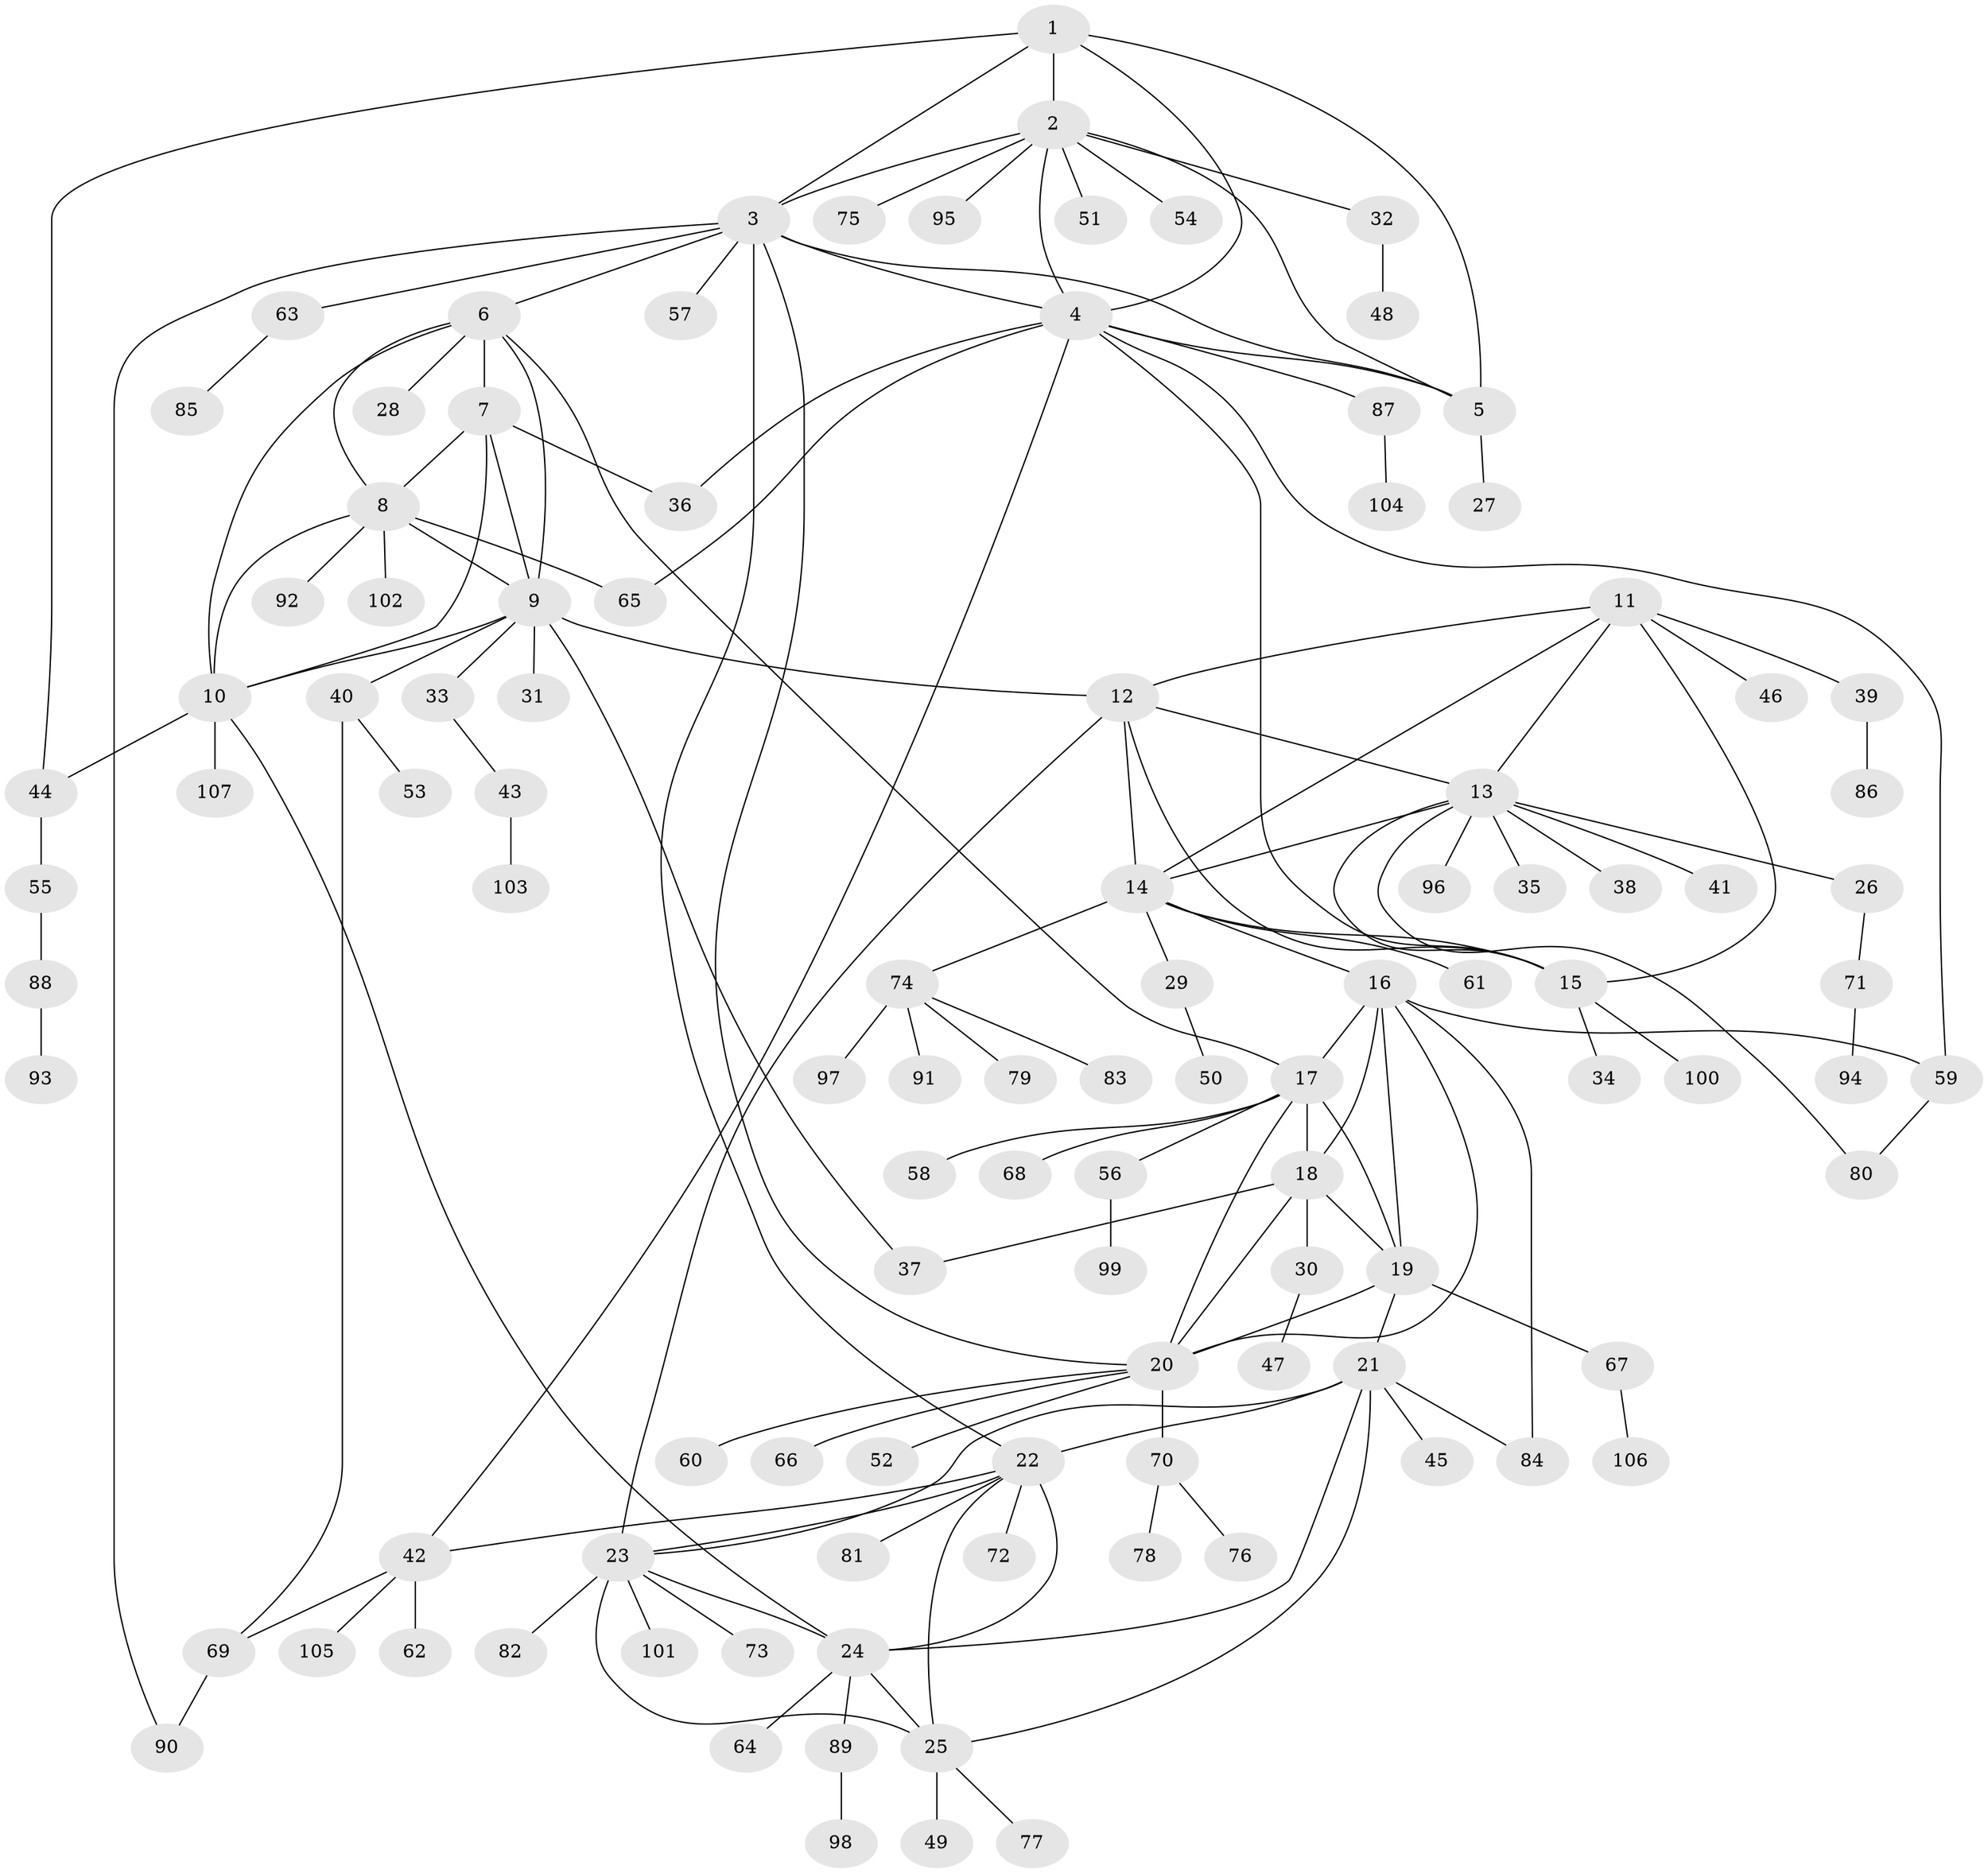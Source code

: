 // coarse degree distribution, {6: 0.05063291139240506, 8: 0.0759493670886076, 10: 0.0379746835443038, 4: 0.0379746835443038, 3: 0.02531645569620253, 12: 0.012658227848101266, 7: 0.012658227848101266, 5: 0.012658227848101266, 9: 0.012658227848101266, 2: 0.1518987341772152, 1: 0.569620253164557}
// Generated by graph-tools (version 1.1) at 2025/42/03/06/25 10:42:10]
// undirected, 107 vertices, 152 edges
graph export_dot {
graph [start="1"]
  node [color=gray90,style=filled];
  1;
  2;
  3;
  4;
  5;
  6;
  7;
  8;
  9;
  10;
  11;
  12;
  13;
  14;
  15;
  16;
  17;
  18;
  19;
  20;
  21;
  22;
  23;
  24;
  25;
  26;
  27;
  28;
  29;
  30;
  31;
  32;
  33;
  34;
  35;
  36;
  37;
  38;
  39;
  40;
  41;
  42;
  43;
  44;
  45;
  46;
  47;
  48;
  49;
  50;
  51;
  52;
  53;
  54;
  55;
  56;
  57;
  58;
  59;
  60;
  61;
  62;
  63;
  64;
  65;
  66;
  67;
  68;
  69;
  70;
  71;
  72;
  73;
  74;
  75;
  76;
  77;
  78;
  79;
  80;
  81;
  82;
  83;
  84;
  85;
  86;
  87;
  88;
  89;
  90;
  91;
  92;
  93;
  94;
  95;
  96;
  97;
  98;
  99;
  100;
  101;
  102;
  103;
  104;
  105;
  106;
  107;
  1 -- 2;
  1 -- 3;
  1 -- 4;
  1 -- 5;
  1 -- 44;
  2 -- 3;
  2 -- 4;
  2 -- 5;
  2 -- 32;
  2 -- 51;
  2 -- 54;
  2 -- 75;
  2 -- 95;
  3 -- 4;
  3 -- 5;
  3 -- 6;
  3 -- 20;
  3 -- 22;
  3 -- 57;
  3 -- 63;
  3 -- 90;
  4 -- 5;
  4 -- 15;
  4 -- 36;
  4 -- 42;
  4 -- 59;
  4 -- 65;
  4 -- 87;
  5 -- 27;
  6 -- 7;
  6 -- 8;
  6 -- 9;
  6 -- 10;
  6 -- 17;
  6 -- 28;
  7 -- 8;
  7 -- 9;
  7 -- 10;
  7 -- 36;
  8 -- 9;
  8 -- 10;
  8 -- 65;
  8 -- 92;
  8 -- 102;
  9 -- 10;
  9 -- 12;
  9 -- 31;
  9 -- 33;
  9 -- 37;
  9 -- 40;
  10 -- 24;
  10 -- 44;
  10 -- 107;
  11 -- 12;
  11 -- 13;
  11 -- 14;
  11 -- 15;
  11 -- 39;
  11 -- 46;
  12 -- 13;
  12 -- 14;
  12 -- 15;
  12 -- 23;
  13 -- 14;
  13 -- 15;
  13 -- 26;
  13 -- 35;
  13 -- 38;
  13 -- 41;
  13 -- 80;
  13 -- 96;
  14 -- 15;
  14 -- 16;
  14 -- 29;
  14 -- 61;
  14 -- 74;
  15 -- 34;
  15 -- 100;
  16 -- 17;
  16 -- 18;
  16 -- 19;
  16 -- 20;
  16 -- 59;
  16 -- 84;
  17 -- 18;
  17 -- 19;
  17 -- 20;
  17 -- 56;
  17 -- 58;
  17 -- 68;
  18 -- 19;
  18 -- 20;
  18 -- 30;
  18 -- 37;
  19 -- 20;
  19 -- 21;
  19 -- 67;
  20 -- 52;
  20 -- 60;
  20 -- 66;
  20 -- 70;
  21 -- 22;
  21 -- 23;
  21 -- 24;
  21 -- 25;
  21 -- 45;
  21 -- 84;
  22 -- 23;
  22 -- 24;
  22 -- 25;
  22 -- 42;
  22 -- 72;
  22 -- 81;
  23 -- 24;
  23 -- 25;
  23 -- 73;
  23 -- 82;
  23 -- 101;
  24 -- 25;
  24 -- 64;
  24 -- 89;
  25 -- 49;
  25 -- 77;
  26 -- 71;
  29 -- 50;
  30 -- 47;
  32 -- 48;
  33 -- 43;
  39 -- 86;
  40 -- 53;
  40 -- 69;
  42 -- 62;
  42 -- 69;
  42 -- 105;
  43 -- 103;
  44 -- 55;
  55 -- 88;
  56 -- 99;
  59 -- 80;
  63 -- 85;
  67 -- 106;
  69 -- 90;
  70 -- 76;
  70 -- 78;
  71 -- 94;
  74 -- 79;
  74 -- 83;
  74 -- 91;
  74 -- 97;
  87 -- 104;
  88 -- 93;
  89 -- 98;
}
